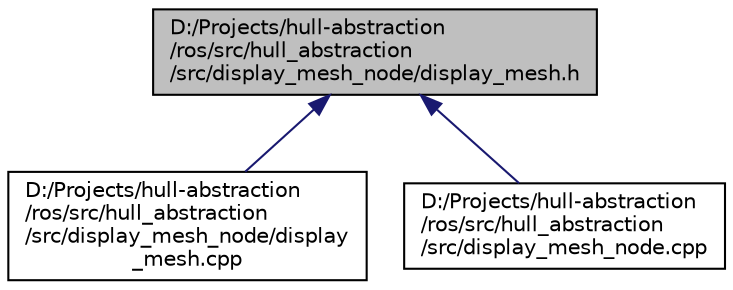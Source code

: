 digraph "D:/Projects/hull-abstraction/ros/src/hull_abstraction/src/display_mesh_node/display_mesh.h"
{
 // INTERACTIVE_SVG=YES
 // LATEX_PDF_SIZE
  edge [fontname="Helvetica",fontsize="10",labelfontname="Helvetica",labelfontsize="10"];
  node [fontname="Helvetica",fontsize="10",shape=record];
  Node1 [label="D:/Projects/hull-abstraction\l/ros/src/hull_abstraction\l/src/display_mesh_node/display_mesh.h",height=0.2,width=0.4,color="black", fillcolor="grey75", style="filled", fontcolor="black",tooltip="Framework of node for displaying polygon meshes."];
  Node1 -> Node2 [dir="back",color="midnightblue",fontsize="10",style="solid",fontname="Helvetica"];
  Node2 [label="D:/Projects/hull-abstraction\l/ros/src/hull_abstraction\l/src/display_mesh_node/display\l_mesh.cpp",height=0.2,width=0.4,color="black", fillcolor="white", style="filled",URL="$display__mesh_8cpp.html",tooltip=" "];
  Node1 -> Node3 [dir="back",color="midnightblue",fontsize="10",style="solid",fontname="Helvetica"];
  Node3 [label="D:/Projects/hull-abstraction\l/ros/src/hull_abstraction\l/src/display_mesh_node.cpp",height=0.2,width=0.4,color="black", fillcolor="white", style="filled",URL="$display__mesh__node_8cpp.html",tooltip=" "];
}

